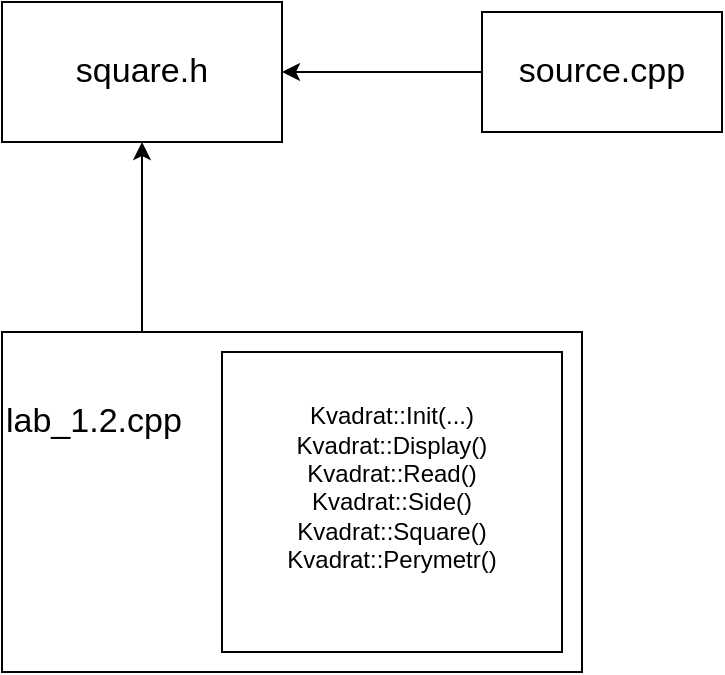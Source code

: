 <mxfile version="24.9.2">
  <diagram name="Сторінка-1" id="6_4TzbL7-qZ2dJ_BkcaK">
    <mxGraphModel dx="1050" dy="522" grid="1" gridSize="10" guides="1" tooltips="1" connect="1" arrows="1" fold="1" page="1" pageScale="1" pageWidth="827" pageHeight="1169" math="0" shadow="0">
      <root>
        <mxCell id="0" />
        <mxCell id="1" parent="0" />
        <mxCell id="fdiV-WXQC0dSZiMpGn5z-1" value="&lt;font style=&quot;font-size: 17px;&quot;&gt;square.h&lt;/font&gt;" style="rounded=0;whiteSpace=wrap;html=1;" vertex="1" parent="1">
          <mxGeometry x="140" y="75" width="140" height="70" as="geometry" />
        </mxCell>
        <mxCell id="fdiV-WXQC0dSZiMpGn5z-3" style="edgeStyle=orthogonalEdgeStyle;rounded=0;orthogonalLoop=1;jettySize=auto;html=1;entryX=1;entryY=0.5;entryDx=0;entryDy=0;" edge="1" parent="1" source="fdiV-WXQC0dSZiMpGn5z-2" target="fdiV-WXQC0dSZiMpGn5z-1">
          <mxGeometry relative="1" as="geometry" />
        </mxCell>
        <mxCell id="fdiV-WXQC0dSZiMpGn5z-2" value="&lt;font style=&quot;font-size: 17px;&quot;&gt;source.cpp&lt;/font&gt;" style="rounded=0;whiteSpace=wrap;html=1;" vertex="1" parent="1">
          <mxGeometry x="380" y="80" width="120" height="60" as="geometry" />
        </mxCell>
        <mxCell id="fdiV-WXQC0dSZiMpGn5z-6" value="" style="edgeStyle=orthogonalEdgeStyle;rounded=0;orthogonalLoop=1;jettySize=auto;html=1;" edge="1" parent="1" source="fdiV-WXQC0dSZiMpGn5z-4" target="fdiV-WXQC0dSZiMpGn5z-1">
          <mxGeometry relative="1" as="geometry">
            <Array as="points">
              <mxPoint x="210" y="220" />
              <mxPoint x="210" y="220" />
            </Array>
          </mxGeometry>
        </mxCell>
        <mxCell id="fdiV-WXQC0dSZiMpGn5z-4" value="&lt;div style=&quot;padding-top: 0px; padding-bottom: 80px;&quot;&gt;&lt;span style=&quot;background-color: initial;&quot;&gt;lab_1.2.cpp&lt;/span&gt;&lt;/div&gt;" style="rounded=0;whiteSpace=wrap;html=1;fontSize=17;align=left;" vertex="1" parent="1">
          <mxGeometry x="140" y="240" width="290" height="170" as="geometry" />
        </mxCell>
        <mxCell id="fdiV-WXQC0dSZiMpGn5z-5" value="&lt;div&gt;Kvadrat::Init(...)&lt;/div&gt;Kvadrat::Display()&lt;div&gt;Kvadrat::Read()&lt;/div&gt;&lt;div&gt;Kvadrat::Side()&lt;/div&gt;&lt;div&gt;Kvadrat::Square()&lt;/div&gt;&lt;div&gt;Kvadrat::Perymetr()&lt;/div&gt;&lt;div&gt;&lt;br&gt;&lt;/div&gt;" style="rounded=0;whiteSpace=wrap;html=1;" vertex="1" parent="1">
          <mxGeometry x="250" y="250" width="170" height="150" as="geometry" />
        </mxCell>
      </root>
    </mxGraphModel>
  </diagram>
</mxfile>
